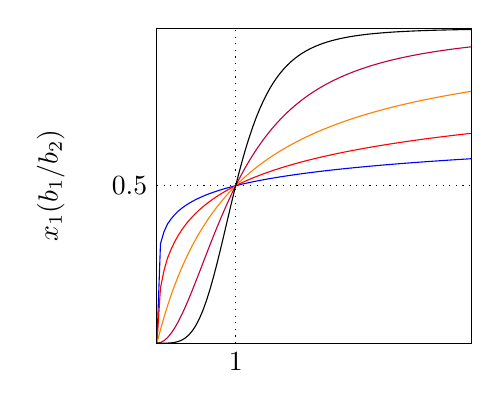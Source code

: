 \begin{tikzpicture}[scale = 1]
	\foreach \a/\Col in {0.25/blue, 0.5/red, 1/orange, 2/purple, 4/black}
	{
		\draw[\Col] plot[domain = 0:4, variable = \x, samples = 90] ({\x}, {4 * (\a * \x^\a) / (\a + \a * \x^\a)});
	}
	\draw (0, 0) rectangle (4, 4);
	\draw [dotted] (1, 0) node[below]{$1$} -- (1, 4);
	\draw [dotted] (0, 2) node[left](p5){$0.5$} -- (4, 2);
	\node [left of= p5,rotate = 90]{$x_1(b_1/b_2)$};
\end{tikzpicture}

